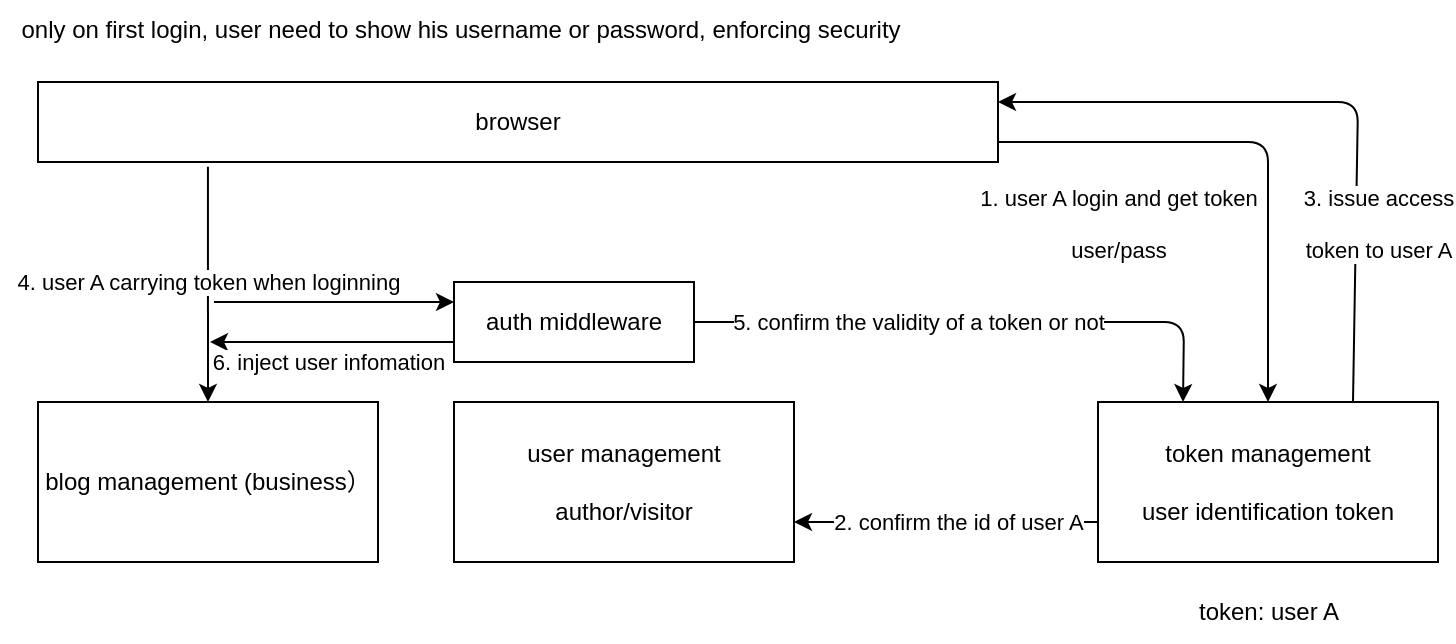 <mxfile>
    <diagram id="hkdaoH9SaDL6nner_1pu" name="Page-1">
        <mxGraphModel dx="746" dy="571" grid="1" gridSize="10" guides="0" tooltips="1" connect="1" arrows="1" fold="1" page="1" pageScale="1" pageWidth="1169" pageHeight="827" background="none" math="0" shadow="0">
            <root>
                <mxCell id="0"/>
                <mxCell id="1" parent="0"/>
                <mxCell id="2" value="blog management (business）" style="rounded=0;whiteSpace=wrap;html=1;" parent="1" vertex="1">
                    <mxGeometry x="72" y="230" width="170" height="80" as="geometry"/>
                </mxCell>
                <mxCell id="4" value="user management&lt;br&gt;&lt;br&gt;author/visitor" style="rounded=0;whiteSpace=wrap;html=1;" parent="1" vertex="1">
                    <mxGeometry x="280" y="230" width="170" height="80" as="geometry"/>
                </mxCell>
                <mxCell id="20" style="edgeStyle=none;html=1;exitX=1;exitY=0.75;exitDx=0;exitDy=0;entryX=0.5;entryY=0;entryDx=0;entryDy=0;" parent="1" source="6" target="18" edge="1">
                    <mxGeometry relative="1" as="geometry">
                        <Array as="points">
                            <mxPoint x="687" y="100"/>
                        </Array>
                    </mxGeometry>
                </mxCell>
                <mxCell id="21" value="1. user A login and get token&lt;br&gt;&lt;br&gt;user/pass" style="edgeLabel;html=1;align=center;verticalAlign=middle;resizable=0;points=[];" parent="20" vertex="1" connectable="0">
                    <mxGeometry x="0.12" y="-1" relative="1" as="geometry">
                        <mxPoint x="-74" y="27" as="offset"/>
                    </mxGeometry>
                </mxCell>
                <mxCell id="6" value="browser" style="rounded=0;whiteSpace=wrap;html=1;" parent="1" vertex="1">
                    <mxGeometry x="72" y="70" width="480" height="40" as="geometry"/>
                </mxCell>
                <mxCell id="9" value="" style="endArrow=classic;html=1;entryX=0.5;entryY=0;entryDx=0;entryDy=0;exitX=0.177;exitY=1.06;exitDx=0;exitDy=0;exitPerimeter=0;" parent="1" source="6" target="2" edge="1">
                    <mxGeometry width="50" height="50" relative="1" as="geometry">
                        <mxPoint x="212" y="190" as="sourcePoint"/>
                        <mxPoint x="262" y="140" as="targetPoint"/>
                    </mxGeometry>
                </mxCell>
                <mxCell id="11" value="4. user A carrying token when loginning" style="edgeLabel;html=1;align=center;verticalAlign=middle;resizable=0;points=[];" parent="9" vertex="1" connectable="0">
                    <mxGeometry x="-0.379" relative="1" as="geometry">
                        <mxPoint y="21" as="offset"/>
                    </mxGeometry>
                </mxCell>
                <mxCell id="12" value="auth middleware" style="rounded=0;whiteSpace=wrap;html=1;" parent="1" vertex="1">
                    <mxGeometry x="280" y="170" width="120" height="40" as="geometry"/>
                </mxCell>
                <mxCell id="13" value="" style="endArrow=classic;html=1;entryX=0.25;entryY=0;entryDx=0;entryDy=0;exitX=1;exitY=0.5;exitDx=0;exitDy=0;" parent="1" source="12" target="18" edge="1">
                    <mxGeometry width="50" height="50" relative="1" as="geometry">
                        <mxPoint x="290" y="280" as="sourcePoint"/>
                        <mxPoint x="340" y="230" as="targetPoint"/>
                        <Array as="points">
                            <mxPoint x="645" y="190"/>
                        </Array>
                    </mxGeometry>
                </mxCell>
                <mxCell id="25" value="5. confirm the validity of a token or not" style="edgeLabel;html=1;align=center;verticalAlign=middle;resizable=0;points=[];" parent="13" vertex="1" connectable="0">
                    <mxGeometry x="-0.489" relative="1" as="geometry">
                        <mxPoint x="39" as="offset"/>
                    </mxGeometry>
                </mxCell>
                <mxCell id="14" value="" style="endArrow=classic;html=1;entryX=0;entryY=0.25;entryDx=0;entryDy=0;" parent="1" target="12" edge="1">
                    <mxGeometry width="50" height="50" relative="1" as="geometry">
                        <mxPoint x="160" y="180" as="sourcePoint"/>
                        <mxPoint x="340" y="230" as="targetPoint"/>
                    </mxGeometry>
                </mxCell>
                <mxCell id="15" value="" style="endArrow=classic;html=1;exitX=0;exitY=0.75;exitDx=0;exitDy=0;" parent="1" source="12" edge="1">
                    <mxGeometry width="50" height="50" relative="1" as="geometry">
                        <mxPoint x="258" y="200" as="sourcePoint"/>
                        <mxPoint x="158" y="200" as="targetPoint"/>
                    </mxGeometry>
                </mxCell>
                <mxCell id="17" value="6. inject user infomation" style="edgeLabel;html=1;align=center;verticalAlign=middle;resizable=0;points=[];" parent="15" vertex="1" connectable="0">
                    <mxGeometry x="0.284" y="1" relative="1" as="geometry">
                        <mxPoint x="15" y="9" as="offset"/>
                    </mxGeometry>
                </mxCell>
                <mxCell id="23" style="edgeStyle=none;html=1;exitX=0.75;exitY=0;exitDx=0;exitDy=0;entryX=1;entryY=0.25;entryDx=0;entryDy=0;" parent="1" source="18" target="6" edge="1">
                    <mxGeometry relative="1" as="geometry">
                        <Array as="points">
                            <mxPoint x="732" y="80"/>
                        </Array>
                    </mxGeometry>
                </mxCell>
                <mxCell id="24" value="3. issue access &lt;br&gt;&lt;br&gt;token to user A" style="edgeLabel;html=1;align=center;verticalAlign=middle;resizable=0;points=[];" parent="23" vertex="1" connectable="0">
                    <mxGeometry x="-0.487" relative="1" as="geometry">
                        <mxPoint x="11" y="-5" as="offset"/>
                    </mxGeometry>
                </mxCell>
                <mxCell id="18" value="token management&lt;br&gt;&lt;br&gt;user identification token" style="rounded=0;whiteSpace=wrap;html=1;" parent="1" vertex="1">
                    <mxGeometry x="602" y="230" width="170" height="80" as="geometry"/>
                </mxCell>
                <mxCell id="26" value="" style="endArrow=classic;html=1;entryX=1;entryY=0.75;entryDx=0;entryDy=0;exitX=0;exitY=0.75;exitDx=0;exitDy=0;" parent="1" source="18" target="4" edge="1">
                    <mxGeometry width="50" height="50" relative="1" as="geometry">
                        <mxPoint x="382" y="360" as="sourcePoint"/>
                        <mxPoint x="432" y="310" as="targetPoint"/>
                    </mxGeometry>
                </mxCell>
                <mxCell id="27" value="2. confirm the id of user A" style="edgeLabel;html=1;align=center;verticalAlign=middle;resizable=0;points=[];" parent="26" vertex="1" connectable="0">
                    <mxGeometry x="0.303" relative="1" as="geometry">
                        <mxPoint x="29" as="offset"/>
                    </mxGeometry>
                </mxCell>
                <mxCell id="28" value="token: user A" style="text;html=1;align=center;verticalAlign=middle;resizable=0;points=[];autosize=1;strokeColor=none;fillColor=none;" parent="1" vertex="1">
                    <mxGeometry x="642" y="320" width="90" height="30" as="geometry"/>
                </mxCell>
                <mxCell id="29" value="only on first login, user need to show his username or password, enforcing security" style="text;html=1;align=center;verticalAlign=middle;resizable=0;points=[];autosize=1;strokeColor=none;fillColor=none;" parent="1" vertex="1">
                    <mxGeometry x="53" y="29" width="460" height="30" as="geometry"/>
                </mxCell>
            </root>
        </mxGraphModel>
    </diagram>
</mxfile>